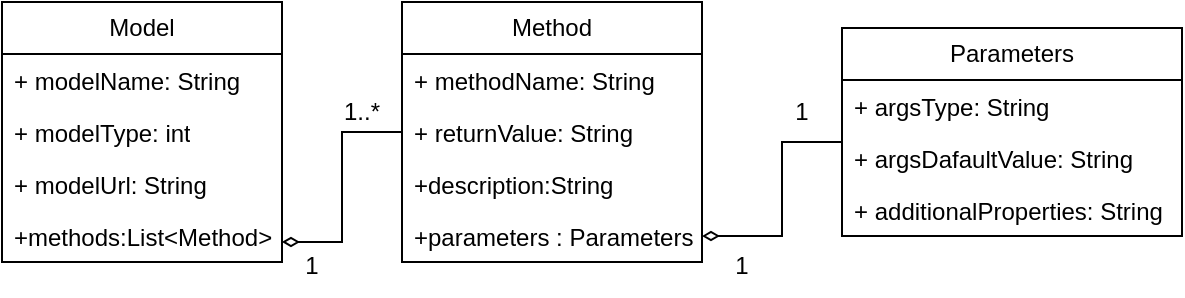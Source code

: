 <mxfile version="24.7.15">
  <diagram name="第 1 页" id="UegoWRN4jVTHxnhrY-Lj">
    <mxGraphModel dx="830" dy="456" grid="1" gridSize="10" guides="1" tooltips="1" connect="1" arrows="1" fold="1" page="1" pageScale="1" pageWidth="1169" pageHeight="827" math="0" shadow="0">
      <root>
        <mxCell id="0" />
        <mxCell id="1" parent="0" />
        <mxCell id="Irtu3XDIkPrMYKTzN1zF-1" value="Model" style="swimlane;fontStyle=0;childLayout=stackLayout;horizontal=1;startSize=26;fillColor=none;horizontalStack=0;resizeParent=1;resizeParentMax=0;resizeLast=0;collapsible=1;marginBottom=0;whiteSpace=wrap;html=1;" vertex="1" parent="1">
          <mxGeometry x="460" y="330" width="140" height="130" as="geometry" />
        </mxCell>
        <mxCell id="Irtu3XDIkPrMYKTzN1zF-2" value="+ modelName: String" style="text;strokeColor=none;fillColor=none;align=left;verticalAlign=top;spacingLeft=4;spacingRight=4;overflow=hidden;rotatable=0;points=[[0,0.5],[1,0.5]];portConstraint=eastwest;whiteSpace=wrap;html=1;" vertex="1" parent="Irtu3XDIkPrMYKTzN1zF-1">
          <mxGeometry y="26" width="140" height="26" as="geometry" />
        </mxCell>
        <mxCell id="Irtu3XDIkPrMYKTzN1zF-3" value="+ modelType: int" style="text;strokeColor=none;fillColor=none;align=left;verticalAlign=top;spacingLeft=4;spacingRight=4;overflow=hidden;rotatable=0;points=[[0,0.5],[1,0.5]];portConstraint=eastwest;whiteSpace=wrap;html=1;" vertex="1" parent="Irtu3XDIkPrMYKTzN1zF-1">
          <mxGeometry y="52" width="140" height="26" as="geometry" />
        </mxCell>
        <mxCell id="Irtu3XDIkPrMYKTzN1zF-4" value="+ modelUrl: String" style="text;strokeColor=none;fillColor=none;align=left;verticalAlign=top;spacingLeft=4;spacingRight=4;overflow=hidden;rotatable=0;points=[[0,0.5],[1,0.5]];portConstraint=eastwest;whiteSpace=wrap;html=1;" vertex="1" parent="Irtu3XDIkPrMYKTzN1zF-1">
          <mxGeometry y="78" width="140" height="26" as="geometry" />
        </mxCell>
        <mxCell id="Irtu3XDIkPrMYKTzN1zF-13" value="+methods:List&amp;lt;Method&amp;gt;" style="text;strokeColor=none;fillColor=none;align=left;verticalAlign=top;spacingLeft=4;spacingRight=4;overflow=hidden;rotatable=0;points=[[0,0.5],[1,0.5]];portConstraint=eastwest;whiteSpace=wrap;html=1;" vertex="1" parent="Irtu3XDIkPrMYKTzN1zF-1">
          <mxGeometry y="104" width="140" height="26" as="geometry" />
        </mxCell>
        <mxCell id="Irtu3XDIkPrMYKTzN1zF-5" value="Method" style="swimlane;fontStyle=0;childLayout=stackLayout;horizontal=1;startSize=26;fillColor=none;horizontalStack=0;resizeParent=1;resizeParentMax=0;resizeLast=0;collapsible=1;marginBottom=0;whiteSpace=wrap;html=1;" vertex="1" parent="1">
          <mxGeometry x="660" y="330" width="150" height="130" as="geometry" />
        </mxCell>
        <mxCell id="Irtu3XDIkPrMYKTzN1zF-6" value="+ methodName: String" style="text;strokeColor=none;fillColor=none;align=left;verticalAlign=top;spacingLeft=4;spacingRight=4;overflow=hidden;rotatable=0;points=[[0,0.5],[1,0.5]];portConstraint=eastwest;whiteSpace=wrap;html=1;" vertex="1" parent="Irtu3XDIkPrMYKTzN1zF-5">
          <mxGeometry y="26" width="150" height="26" as="geometry" />
        </mxCell>
        <mxCell id="Irtu3XDIkPrMYKTzN1zF-7" value="+ returnValue: String" style="text;strokeColor=none;fillColor=none;align=left;verticalAlign=top;spacingLeft=4;spacingRight=4;overflow=hidden;rotatable=0;points=[[0,0.5],[1,0.5]];portConstraint=eastwest;whiteSpace=wrap;html=1;" vertex="1" parent="Irtu3XDIkPrMYKTzN1zF-5">
          <mxGeometry y="52" width="150" height="26" as="geometry" />
        </mxCell>
        <mxCell id="Irtu3XDIkPrMYKTzN1zF-16" value="+description:String" style="text;strokeColor=none;fillColor=none;align=left;verticalAlign=top;spacingLeft=4;spacingRight=4;overflow=hidden;rotatable=0;points=[[0,0.5],[1,0.5]];portConstraint=eastwest;whiteSpace=wrap;html=1;" vertex="1" parent="Irtu3XDIkPrMYKTzN1zF-5">
          <mxGeometry y="78" width="150" height="26" as="geometry" />
        </mxCell>
        <mxCell id="Irtu3XDIkPrMYKTzN1zF-8" value="+parameters : Parameters" style="text;strokeColor=none;fillColor=none;align=left;verticalAlign=top;spacingLeft=4;spacingRight=4;overflow=hidden;rotatable=0;points=[[0,0.5],[1,0.5]];portConstraint=eastwest;whiteSpace=wrap;html=1;" vertex="1" parent="Irtu3XDIkPrMYKTzN1zF-5">
          <mxGeometry y="104" width="150" height="26" as="geometry" />
        </mxCell>
        <mxCell id="Irtu3XDIkPrMYKTzN1zF-29" value="" style="edgeStyle=orthogonalEdgeStyle;rounded=0;orthogonalLoop=1;jettySize=auto;html=1;endArrow=diamondThin;endFill=0;" edge="1" parent="1" source="Irtu3XDIkPrMYKTzN1zF-9" target="Irtu3XDIkPrMYKTzN1zF-8">
          <mxGeometry relative="1" as="geometry">
            <Array as="points">
              <mxPoint x="850" y="400" />
              <mxPoint x="850" y="447" />
            </Array>
          </mxGeometry>
        </mxCell>
        <mxCell id="Irtu3XDIkPrMYKTzN1zF-9" value="Parameters" style="swimlane;fontStyle=0;childLayout=stackLayout;horizontal=1;startSize=26;fillColor=none;horizontalStack=0;resizeParent=1;resizeParentMax=0;resizeLast=0;collapsible=1;marginBottom=0;whiteSpace=wrap;html=1;" vertex="1" parent="1">
          <mxGeometry x="880" y="343" width="170" height="104" as="geometry" />
        </mxCell>
        <mxCell id="Irtu3XDIkPrMYKTzN1zF-10" value="+ argsType: String" style="text;strokeColor=none;fillColor=none;align=left;verticalAlign=top;spacingLeft=4;spacingRight=4;overflow=hidden;rotatable=0;points=[[0,0.5],[1,0.5]];portConstraint=eastwest;whiteSpace=wrap;html=1;" vertex="1" parent="Irtu3XDIkPrMYKTzN1zF-9">
          <mxGeometry y="26" width="170" height="26" as="geometry" />
        </mxCell>
        <mxCell id="Irtu3XDIkPrMYKTzN1zF-11" value="+ argsDafaultValue: String" style="text;strokeColor=none;fillColor=none;align=left;verticalAlign=top;spacingLeft=4;spacingRight=4;overflow=hidden;rotatable=0;points=[[0,0.5],[1,0.5]];portConstraint=eastwest;whiteSpace=wrap;html=1;" vertex="1" parent="Irtu3XDIkPrMYKTzN1zF-9">
          <mxGeometry y="52" width="170" height="26" as="geometry" />
        </mxCell>
        <mxCell id="Irtu3XDIkPrMYKTzN1zF-12" value="+ additionalProperties: String" style="text;strokeColor=none;fillColor=none;align=left;verticalAlign=top;spacingLeft=4;spacingRight=4;overflow=hidden;rotatable=0;points=[[0,0.5],[1,0.5]];portConstraint=eastwest;whiteSpace=wrap;html=1;" vertex="1" parent="Irtu3XDIkPrMYKTzN1zF-9">
          <mxGeometry y="78" width="170" height="26" as="geometry" />
        </mxCell>
        <mxCell id="Irtu3XDIkPrMYKTzN1zF-33" style="edgeStyle=orthogonalEdgeStyle;rounded=0;orthogonalLoop=1;jettySize=auto;html=1;entryX=1;entryY=0.615;entryDx=0;entryDy=0;entryPerimeter=0;endArrow=diamondThin;endFill=0;" edge="1" parent="1" source="Irtu3XDIkPrMYKTzN1zF-5" target="Irtu3XDIkPrMYKTzN1zF-13">
          <mxGeometry relative="1" as="geometry" />
        </mxCell>
        <mxCell id="Irtu3XDIkPrMYKTzN1zF-34" value="1..*" style="text;html=1;align=center;verticalAlign=middle;whiteSpace=wrap;rounded=0;" vertex="1" parent="1">
          <mxGeometry x="610" y="370" width="60" height="30" as="geometry" />
        </mxCell>
        <mxCell id="Irtu3XDIkPrMYKTzN1zF-35" value="1" style="text;html=1;align=center;verticalAlign=middle;whiteSpace=wrap;rounded=0;" vertex="1" parent="1">
          <mxGeometry x="585" y="447" width="60" height="30" as="geometry" />
        </mxCell>
        <mxCell id="Irtu3XDIkPrMYKTzN1zF-36" value="1" style="text;html=1;align=center;verticalAlign=middle;whiteSpace=wrap;rounded=0;" vertex="1" parent="1">
          <mxGeometry x="800" y="447" width="60" height="30" as="geometry" />
        </mxCell>
        <mxCell id="Irtu3XDIkPrMYKTzN1zF-37" value="1" style="text;html=1;align=center;verticalAlign=middle;whiteSpace=wrap;rounded=0;" vertex="1" parent="1">
          <mxGeometry x="830" y="370" width="60" height="30" as="geometry" />
        </mxCell>
      </root>
    </mxGraphModel>
  </diagram>
</mxfile>

